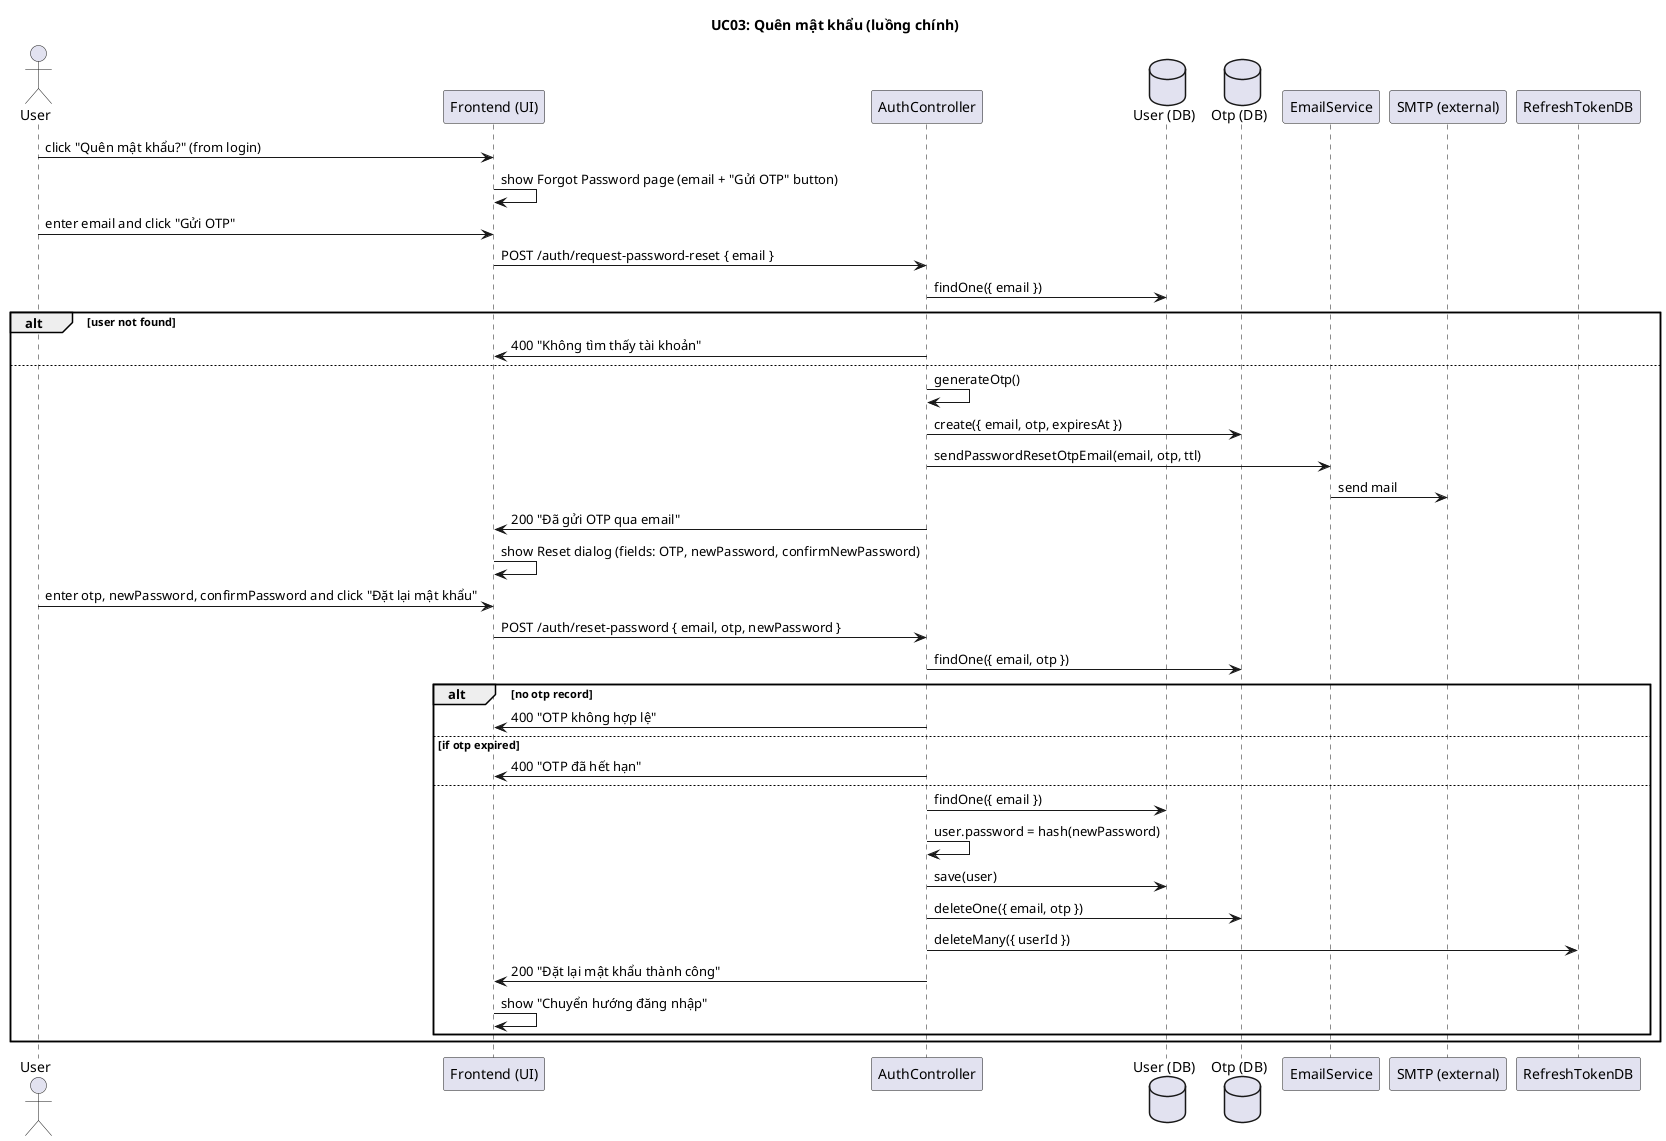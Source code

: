@startuml UC03_MainFlow

title UC03: Quên mật khẩu (luồng chính)

actor User
participant Frontend as "Frontend (UI)"
participant AuthController as "AuthController"
database UserDB as "User (DB)"
database OtpDB as "Otp (DB)"
participant EmailService as "EmailService"
participant SMTP as "SMTP (external)"

User -> Frontend: click "Quên mật khẩu?" (from login)
Frontend -> Frontend: show Forgot Password page (email + "Gửi OTP" button)
User -> Frontend: enter email and click "Gửi OTP"
Frontend -> AuthController: POST /auth/request-password-reset { email }
AuthController -> UserDB: findOne({ email })
alt user not found
  AuthController -> Frontend: 400 "Không tìm thấy tài khoản"
else
  AuthController -> AuthController: generateOtp()
  AuthController -> OtpDB: create({ email, otp, expiresAt })
  AuthController -> EmailService: sendPasswordResetOtpEmail(email, otp, ttl)
  EmailService -> SMTP: send mail
  AuthController -> Frontend: 200 "Đã gửi OTP qua email"
  Frontend -> Frontend: show Reset dialog (fields: OTP, newPassword, confirmNewPassword)
  User -> Frontend: enter otp, newPassword, confirmPassword and click "Đặt lại mật khẩu"
  Frontend -> AuthController: POST /auth/reset-password { email, otp, newPassword }
  AuthController -> OtpDB: findOne({ email, otp })
  alt no otp record
    AuthController -> Frontend: 400 "OTP không hợp lệ"
  else if otp expired
    AuthController -> Frontend: 400 "OTP đã hết hạn"
  else
    AuthController -> UserDB: findOne({ email })
    AuthController -> AuthController: user.password = hash(newPassword)
    AuthController -> UserDB: save(user)
    AuthController -> OtpDB: deleteOne({ email, otp })
    AuthController -> RefreshTokenDB: deleteMany({ userId })
    AuthController -> Frontend: 200 "Đặt lại mật khẩu thành công"
    Frontend -> Frontend: show "Chuyển hướng đăng nhập"
  end
end
@enduml
